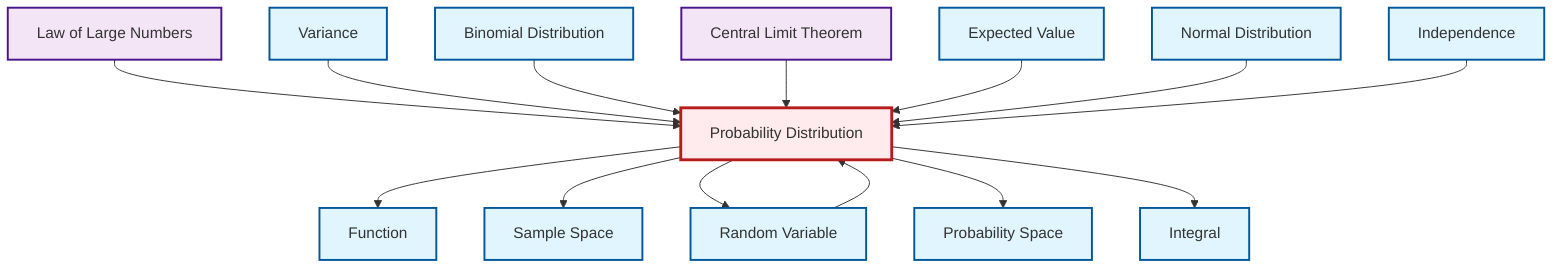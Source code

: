 graph TD
    classDef definition fill:#e1f5fe,stroke:#01579b,stroke-width:2px
    classDef theorem fill:#f3e5f5,stroke:#4a148c,stroke-width:2px
    classDef axiom fill:#fff3e0,stroke:#e65100,stroke-width:2px
    classDef example fill:#e8f5e9,stroke:#1b5e20,stroke-width:2px
    classDef current fill:#ffebee,stroke:#b71c1c,stroke-width:3px
    def-sample-space["Sample Space"]:::definition
    def-binomial-distribution["Binomial Distribution"]:::definition
    thm-law-of-large-numbers["Law of Large Numbers"]:::theorem
    def-probability-distribution["Probability Distribution"]:::definition
    def-independence["Independence"]:::definition
    def-expectation["Expected Value"]:::definition
    thm-central-limit["Central Limit Theorem"]:::theorem
    def-integral["Integral"]:::definition
    def-normal-distribution["Normal Distribution"]:::definition
    def-random-variable["Random Variable"]:::definition
    def-probability-space["Probability Space"]:::definition
    def-function["Function"]:::definition
    def-variance["Variance"]:::definition
    def-random-variable --> def-probability-distribution
    def-probability-distribution --> def-function
    thm-law-of-large-numbers --> def-probability-distribution
    def-variance --> def-probability-distribution
    def-probability-distribution --> def-sample-space
    def-binomial-distribution --> def-probability-distribution
    thm-central-limit --> def-probability-distribution
    def-probability-distribution --> def-random-variable
    def-expectation --> def-probability-distribution
    def-probability-distribution --> def-probability-space
    def-normal-distribution --> def-probability-distribution
    def-probability-distribution --> def-integral
    def-independence --> def-probability-distribution
    class def-probability-distribution current